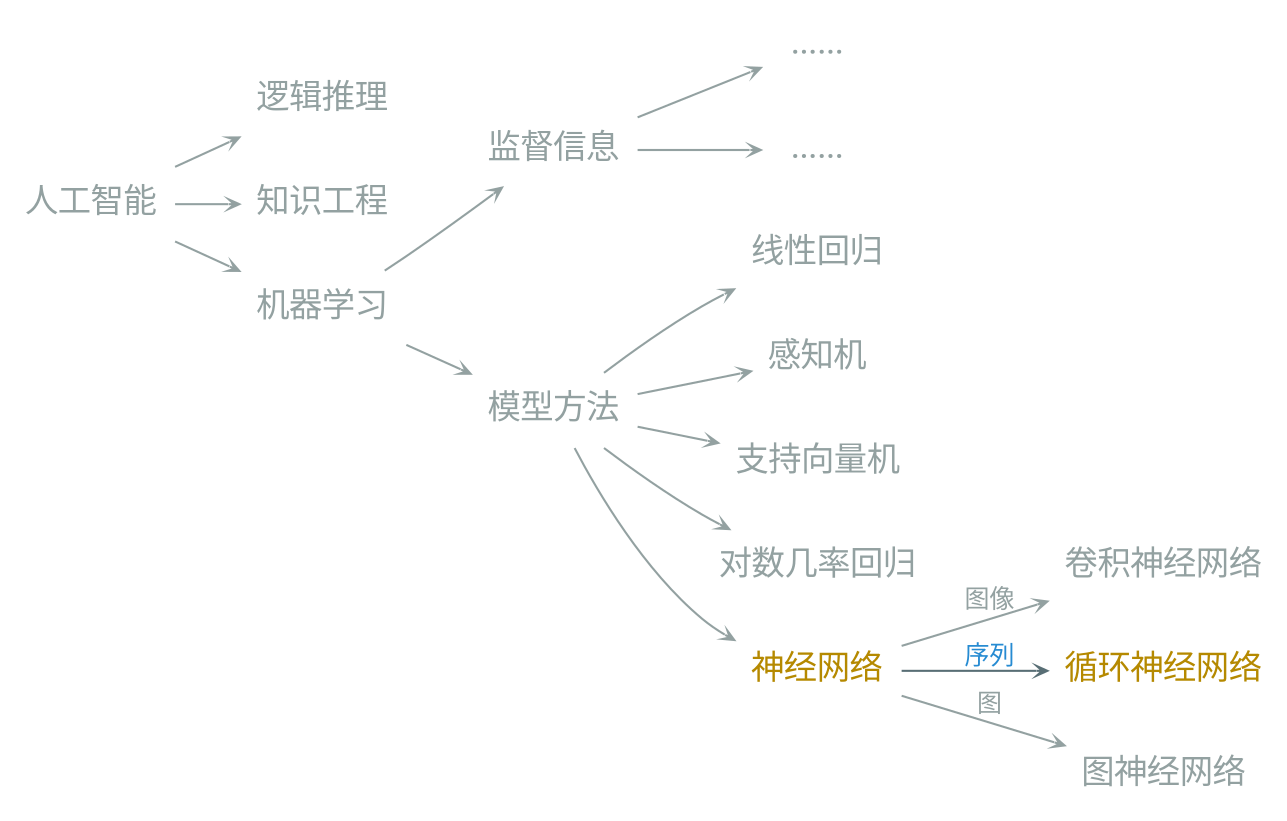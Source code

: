 digraph g {
    graph [nodesep=0.2, ranksep=0.4]
    rankdir=LR
    node [shape=plaintext fontname="EBG,fzlz" fontcolor="#93a1a1" fontsize=16]
    edge [arrowhead=vee fontname="EBG,fzlz" color="#93a1a1" fontcolor="#93a1a1" fontsize=12 arrowsize=0.5]
    bgcolor="transparent"

    人工智能 -> {逻辑推理, 知识工程, 机器学习}

    node [fontcolor="#93a1a1"]

    A [label="……"]
    B [label="……"]

    机器学习 -> 监督信息 -> {A, B}

    机器学习 -> 模型方法 -> {线性回归, 感知机, 支持向量机, 对数几率回归}

    卷积神经网络

    node [fontcolor="#b58900"]

    模型方法 -> 神经网络

    循环神经网络

    神经网络 -> 卷积神经网络 [label="图像"]

    node [fontcolor="#93a1a1"]


    edge [color="#586e75" fontcolor="#268bd2"]
    神经网络 -> 循环神经网络 [label="序列"]

    edge [color="#93a1a1" fontcolor="#93a1a1"]
    神经网络 -> 图神经网络 [label="图"]
}